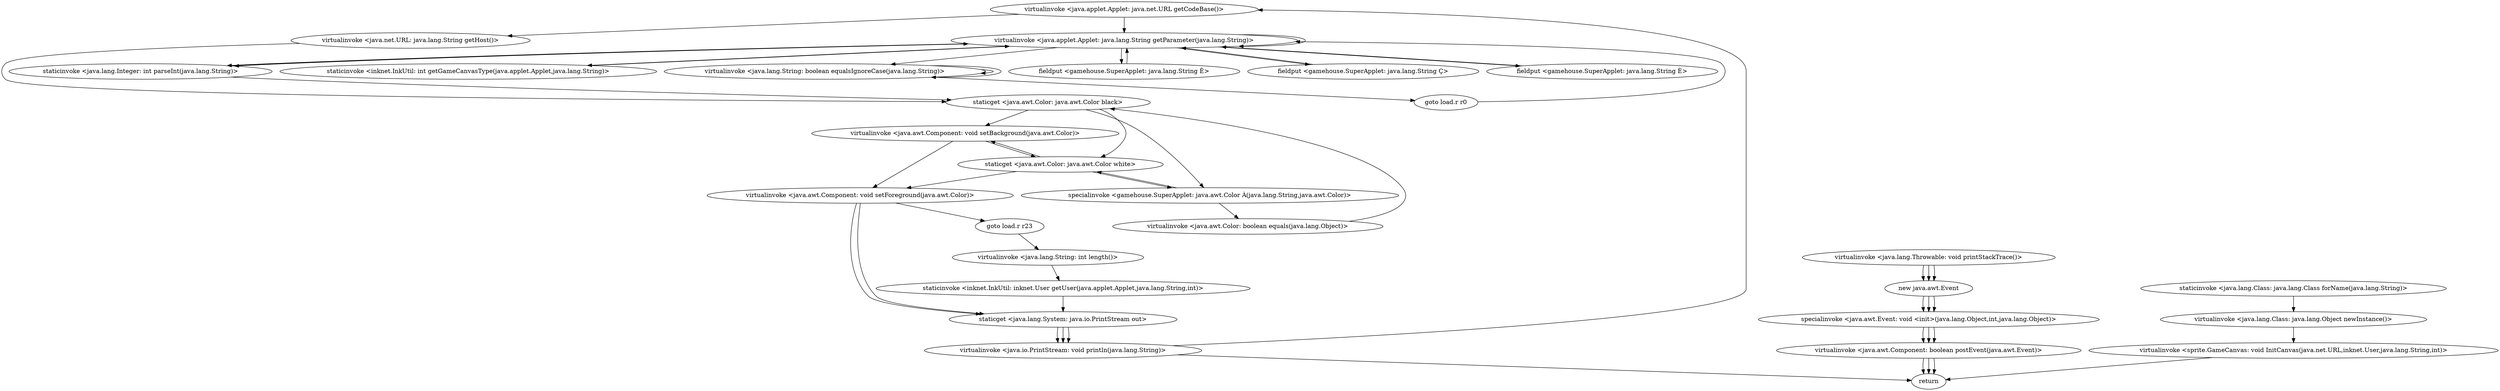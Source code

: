 digraph "" {
"virtualinvoke <java.applet.Applet: java.net.URL getCodeBase()>";
 "virtualinvoke <java.applet.Applet: java.net.URL getCodeBase()>"->"virtualinvoke <java.net.URL: java.lang.String getHost()>";
 "virtualinvoke <java.net.URL: java.lang.String getHost()>"->"staticget <java.awt.Color: java.awt.Color black>";
 "staticget <java.awt.Color: java.awt.Color black>"->"virtualinvoke <java.awt.Component: void setBackground(java.awt.Color)>";
 "virtualinvoke <java.awt.Component: void setBackground(java.awt.Color)>"->"staticget <java.awt.Color: java.awt.Color white>";
 "staticget <java.awt.Color: java.awt.Color white>"->"virtualinvoke <java.awt.Component: void setForeground(java.awt.Color)>";
 "virtualinvoke <java.awt.Component: void setForeground(java.awt.Color)>"->"staticget <java.lang.System: java.io.PrintStream out>";
 "staticget <java.lang.System: java.io.PrintStream out>"->"virtualinvoke <java.io.PrintStream: void println(java.lang.String)>";
 "virtualinvoke <java.io.PrintStream: void println(java.lang.String)>"->"virtualinvoke <java.applet.Applet: java.net.URL getCodeBase()>";
 "virtualinvoke <java.applet.Applet: java.net.URL getCodeBase()>"->"virtualinvoke <java.applet.Applet: java.lang.String getParameter(java.lang.String)>";
 "virtualinvoke <java.applet.Applet: java.lang.String getParameter(java.lang.String)>"->"staticinvoke <java.lang.Integer: int parseInt(java.lang.String)>";
 "staticinvoke <java.lang.Integer: int parseInt(java.lang.String)>"->"virtualinvoke <java.applet.Applet: java.lang.String getParameter(java.lang.String)>";
 "virtualinvoke <java.applet.Applet: java.lang.String getParameter(java.lang.String)>"->"virtualinvoke <java.applet.Applet: java.lang.String getParameter(java.lang.String)>";
 "virtualinvoke <java.applet.Applet: java.lang.String getParameter(java.lang.String)>"->"staticinvoke <inknet.InkUtil: int getGameCanvasType(java.applet.Applet,java.lang.String)>";
 "staticinvoke <inknet.InkUtil: int getGameCanvasType(java.applet.Applet,java.lang.String)>"->"virtualinvoke <java.applet.Applet: java.lang.String getParameter(java.lang.String)>";
 "virtualinvoke <java.applet.Applet: java.lang.String getParameter(java.lang.String)>"->"virtualinvoke <java.lang.String: boolean equalsIgnoreCase(java.lang.String)>";
 "virtualinvoke <java.lang.String: boolean equalsIgnoreCase(java.lang.String)>"->"virtualinvoke <java.lang.String: boolean equalsIgnoreCase(java.lang.String)>";
 "virtualinvoke <java.lang.String: boolean equalsIgnoreCase(java.lang.String)>"->"virtualinvoke <java.lang.String: boolean equalsIgnoreCase(java.lang.String)>";
 "virtualinvoke <java.lang.String: boolean equalsIgnoreCase(java.lang.String)>"->"goto load.r r0";
 "goto load.r r0"->"virtualinvoke <java.applet.Applet: java.lang.String getParameter(java.lang.String)>";
 "virtualinvoke <java.applet.Applet: java.lang.String getParameter(java.lang.String)>"->"fieldput <gamehouse.SuperApplet: java.lang.String Ê>";
 "fieldput <gamehouse.SuperApplet: java.lang.String Ê>"->"virtualinvoke <java.applet.Applet: java.lang.String getParameter(java.lang.String)>";
 "virtualinvoke <java.applet.Applet: java.lang.String getParameter(java.lang.String)>"->"fieldput <gamehouse.SuperApplet: java.lang.String Ç>";
 "fieldput <gamehouse.SuperApplet: java.lang.String Ç>"->"virtualinvoke <java.applet.Applet: java.lang.String getParameter(java.lang.String)>";
 "virtualinvoke <java.applet.Applet: java.lang.String getParameter(java.lang.String)>"->"fieldput <gamehouse.SuperApplet: java.lang.String È>";
 "fieldput <gamehouse.SuperApplet: java.lang.String È>"->"virtualinvoke <java.applet.Applet: java.lang.String getParameter(java.lang.String)>";
 "virtualinvoke <java.applet.Applet: java.lang.String getParameter(java.lang.String)>"->"staticinvoke <java.lang.Integer: int parseInt(java.lang.String)>";
 "staticinvoke <java.lang.Integer: int parseInt(java.lang.String)>"->"staticget <java.awt.Color: java.awt.Color black>";
 "staticget <java.awt.Color: java.awt.Color black>"->"specialinvoke <gamehouse.SuperApplet: java.awt.Color À(java.lang.String,java.awt.Color)>";
 "specialinvoke <gamehouse.SuperApplet: java.awt.Color À(java.lang.String,java.awt.Color)>"->"staticget <java.awt.Color: java.awt.Color white>";
 "staticget <java.awt.Color: java.awt.Color white>"->"specialinvoke <gamehouse.SuperApplet: java.awt.Color À(java.lang.String,java.awt.Color)>";
 "specialinvoke <gamehouse.SuperApplet: java.awt.Color À(java.lang.String,java.awt.Color)>"->"virtualinvoke <java.awt.Color: boolean equals(java.lang.Object)>";
 "virtualinvoke <java.awt.Color: boolean equals(java.lang.Object)>"->"staticget <java.awt.Color: java.awt.Color black>";
 "staticget <java.awt.Color: java.awt.Color black>"->"staticget <java.awt.Color: java.awt.Color white>";
 "staticget <java.awt.Color: java.awt.Color white>"->"virtualinvoke <java.awt.Component: void setBackground(java.awt.Color)>";
 "virtualinvoke <java.awt.Component: void setBackground(java.awt.Color)>"->"virtualinvoke <java.awt.Component: void setForeground(java.awt.Color)>";
 "virtualinvoke <java.awt.Component: void setForeground(java.awt.Color)>"->"goto load.r r23";
 "goto load.r r23"->"virtualinvoke <java.lang.String: int length()>";
 "virtualinvoke <java.lang.String: int length()>"->"staticinvoke <inknet.InkUtil: inknet.User getUser(java.applet.Applet,java.lang.String,int)>";
 "staticinvoke <inknet.InkUtil: inknet.User getUser(java.applet.Applet,java.lang.String,int)>"->"staticget <java.lang.System: java.io.PrintStream out>";
 "staticget <java.lang.System: java.io.PrintStream out>"->"virtualinvoke <java.io.PrintStream: void println(java.lang.String)>";
 "virtualinvoke <java.io.PrintStream: void println(java.lang.String)>"->"return";
"virtualinvoke <java.lang.Throwable: void printStackTrace()>";
 "virtualinvoke <java.lang.Throwable: void printStackTrace()>"->"new java.awt.Event";
 "new java.awt.Event"->"specialinvoke <java.awt.Event: void <init>(java.lang.Object,int,java.lang.Object)>";
 "specialinvoke <java.awt.Event: void <init>(java.lang.Object,int,java.lang.Object)>"->"virtualinvoke <java.awt.Component: boolean postEvent(java.awt.Event)>";
 "virtualinvoke <java.awt.Component: boolean postEvent(java.awt.Event)>"->"return";
"virtualinvoke <java.lang.Throwable: void printStackTrace()>";
 "virtualinvoke <java.lang.Throwable: void printStackTrace()>"->"new java.awt.Event";
 "new java.awt.Event"->"specialinvoke <java.awt.Event: void <init>(java.lang.Object,int,java.lang.Object)>";
 "specialinvoke <java.awt.Event: void <init>(java.lang.Object,int,java.lang.Object)>"->"virtualinvoke <java.awt.Component: boolean postEvent(java.awt.Event)>";
 "virtualinvoke <java.awt.Component: boolean postEvent(java.awt.Event)>"->"return";
"virtualinvoke <java.lang.Throwable: void printStackTrace()>";
 "virtualinvoke <java.lang.Throwable: void printStackTrace()>"->"new java.awt.Event";
 "new java.awt.Event"->"specialinvoke <java.awt.Event: void <init>(java.lang.Object,int,java.lang.Object)>";
 "specialinvoke <java.awt.Event: void <init>(java.lang.Object,int,java.lang.Object)>"->"virtualinvoke <java.awt.Component: boolean postEvent(java.awt.Event)>";
 "virtualinvoke <java.awt.Component: boolean postEvent(java.awt.Event)>"->"return";
"staticinvoke <java.lang.Class: java.lang.Class forName(java.lang.String)>";
 "staticinvoke <java.lang.Class: java.lang.Class forName(java.lang.String)>"->"virtualinvoke <java.lang.Class: java.lang.Object newInstance()>";
 "virtualinvoke <java.lang.Class: java.lang.Object newInstance()>"->"virtualinvoke <sprite.GameCanvas: void InitCanvas(java.net.URL,inknet.User,java.lang.String,int)>";
 "virtualinvoke <sprite.GameCanvas: void InitCanvas(java.net.URL,inknet.User,java.lang.String,int)>"->"return";
 "virtualinvoke <java.awt.Component: void setForeground(java.awt.Color)>"->"staticget <java.lang.System: java.io.PrintStream out>";
 "staticget <java.lang.System: java.io.PrintStream out>"->"virtualinvoke <java.io.PrintStream: void println(java.lang.String)>";
}
